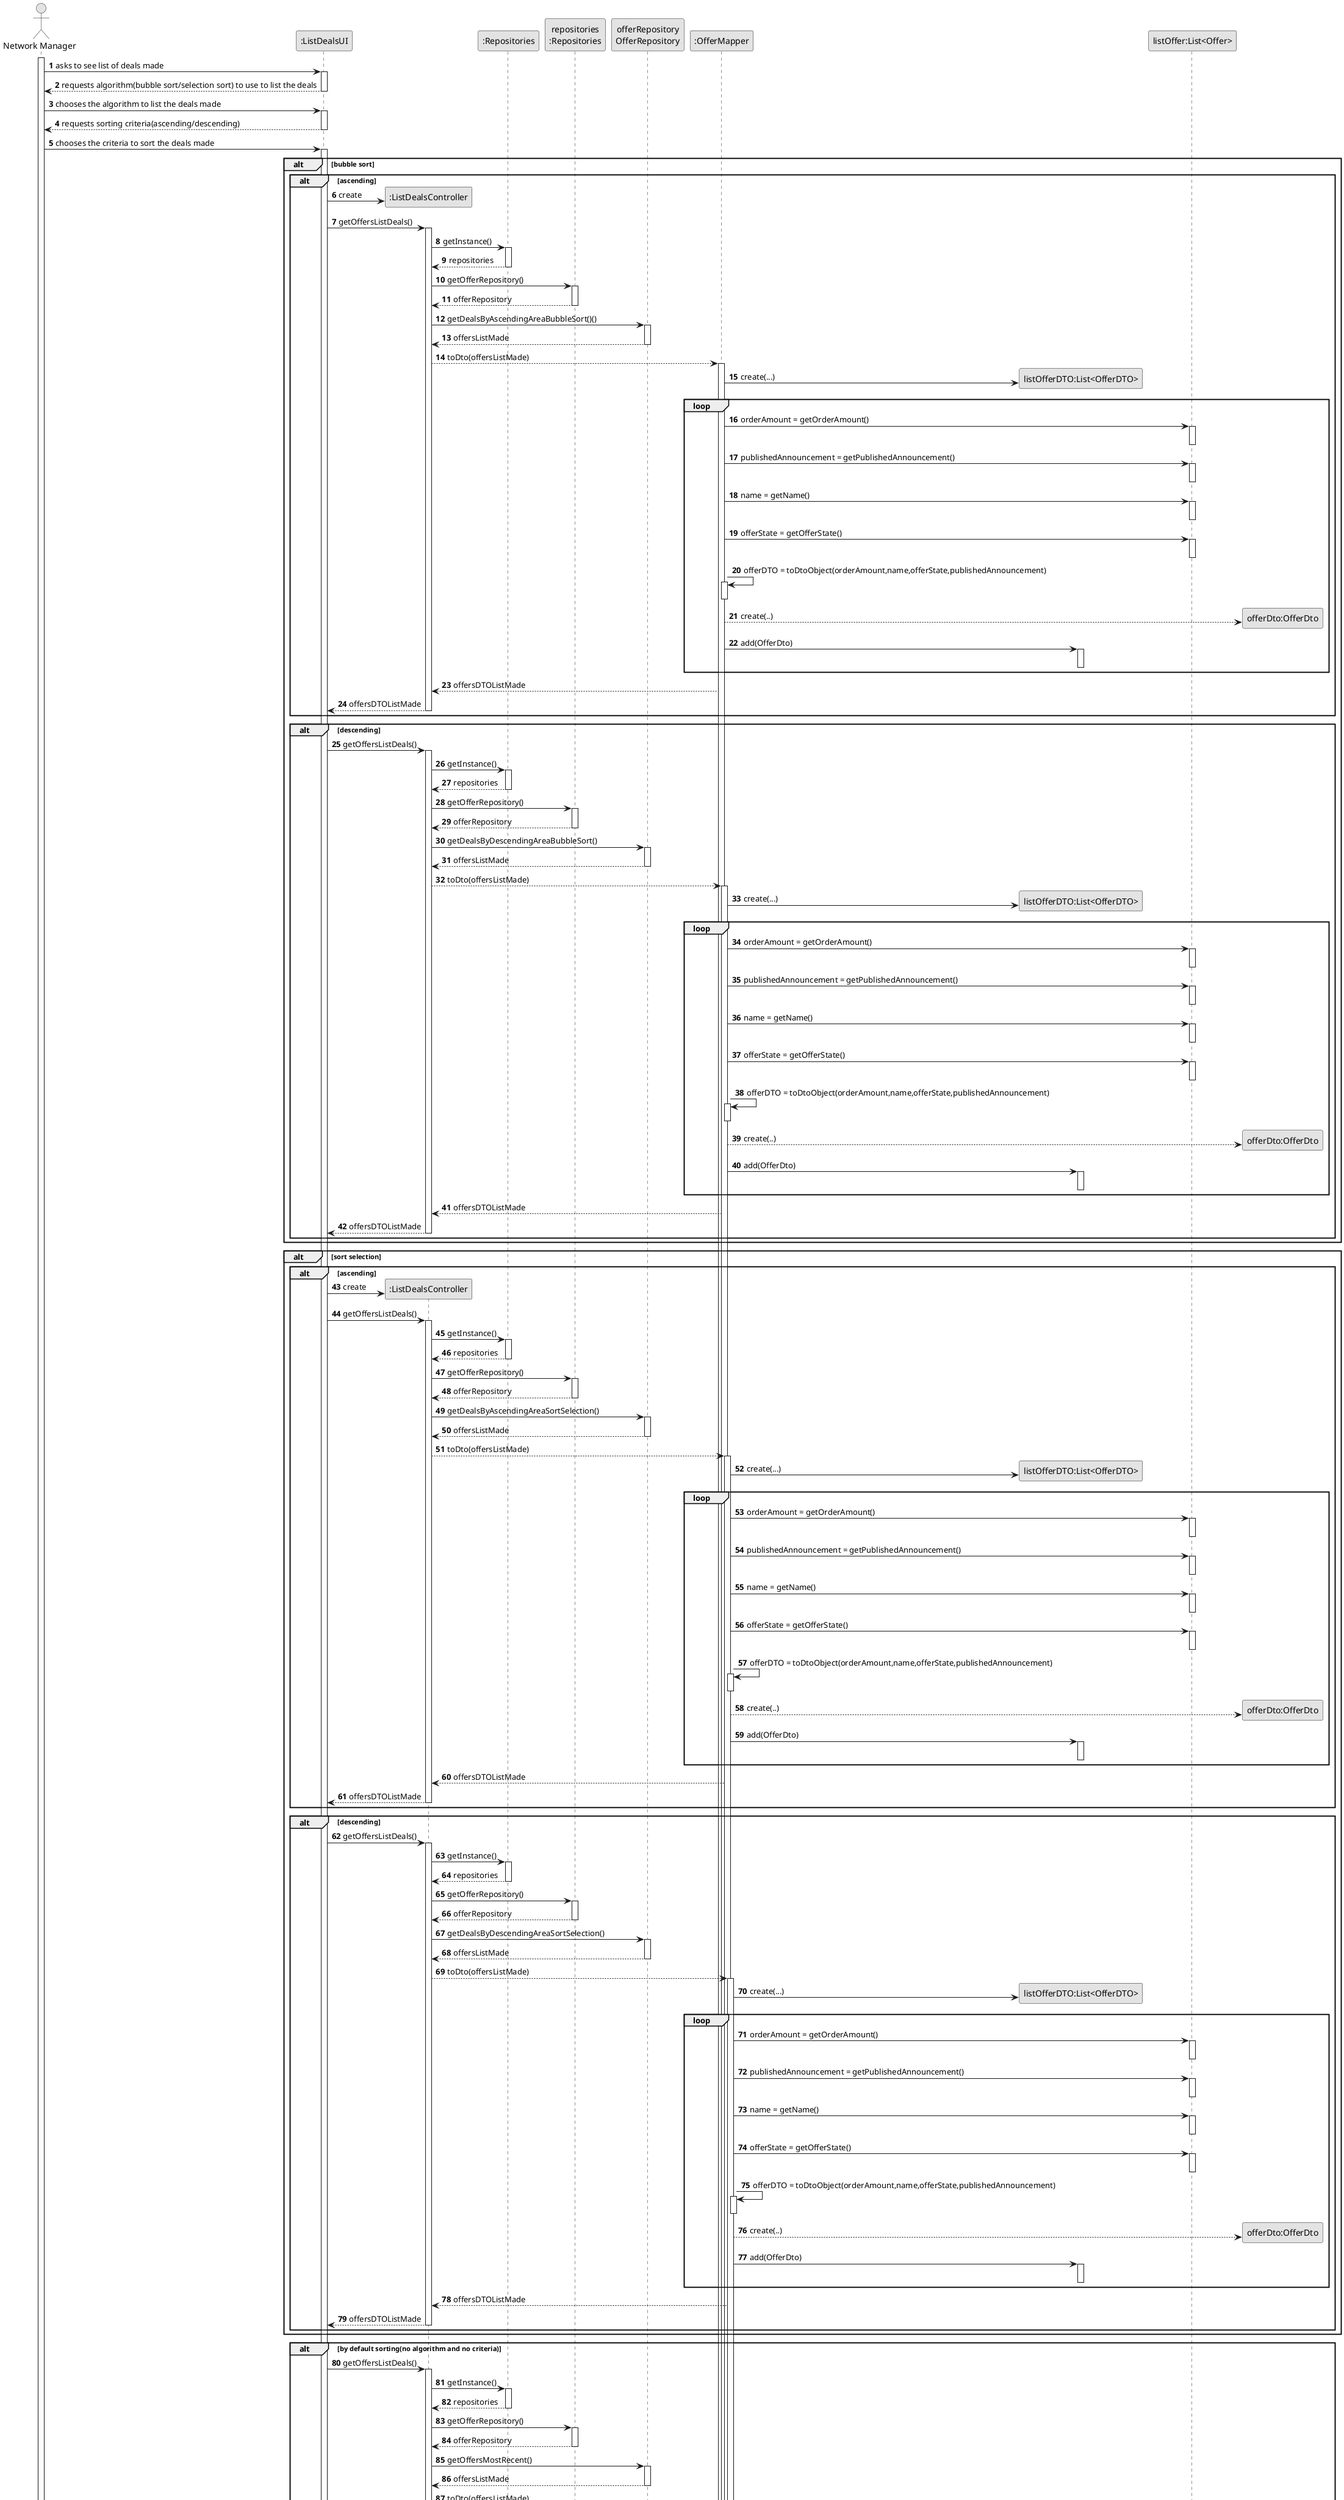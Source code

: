 @startuml
skinparam monochrome true
skinparam packageStyle rectangle
skinparam shadowing false

autonumber

'hide footbox
actor "Network Manager" as NetworkManager
participant ":ListDealsUI" as ListDealsUI
participant ":ListDealsController" as ListDealsController
participant ":Repositories" as RepositorySingleton
participant "repositories\n:Repositories" as PLAT
participant "offerRepository\nOfferRepository" as OfferRepository
participant ":OfferMapper" as OfferMapper
participant "listOfferDTO:List<OfferDTO>" as ListOfferDto
participant "listOffer:List<Offer>" as ListOffer
participant "offerDto:OfferDto" as OfferDto

activate NetworkManager

        NetworkManager -> ListDealsUI : asks to see list of deals made
        activate ListDealsUI

        ListDealsUI --> NetworkManager: requests algorithm(bubble sort/selection sort) to use to list the deals
        deactivate ListDealsUI

         NetworkManager -> ListDealsUI : chooses the algorithm to list the deals made
                activate ListDealsUI

                ListDealsUI --> NetworkManager: requests sorting criteria(ascending/descending)
                deactivate ListDealsUI

     NetworkManager -> ListDealsUI : chooses the criteria to sort the deals made
                activate ListDealsUI

alt bubble sort

alt ascending


            ListDealsUI -> ListDealsController** : create

            ListDealsUI -> ListDealsController : getOffersListDeals()
            activate ListDealsController

                ListDealsController -> RepositorySingleton : getInstance()
                activate RepositorySingleton

                    RepositorySingleton --> ListDealsController: repositories
                deactivate RepositorySingleton

                ListDealsController -> PLAT : getOfferRepository()
                activate PLAT

                    PLAT --> ListDealsController: offerRepository
                deactivate PLAT

                ListDealsController -> OfferRepository : getDealsByAscendingAreaBubbleSort()()
                activate OfferRepository

                    OfferRepository --> ListDealsController : offersListMade
                deactivate OfferRepository

                ListDealsController --> OfferMapper : toDto(offersListMade)
                activate OfferMapper

                OfferMapper -> ListOfferDto** : create(...)
loop
                OfferMapper -> ListOffer : orderAmount = getOrderAmount()
                activate ListOffer
                deactivate ListOffer

                OfferMapper -> ListOffer : publishedAnnouncement = getPublishedAnnouncement()
                activate ListOffer
                deactivate ListOffer

                 OfferMapper -> ListOffer : name = getName()
                 activate ListOffer
                 deactivate ListOffer

                 OfferMapper -> ListOffer: offerState = getOfferState()
                 activate ListOffer
                 deactivate ListOffer

                 OfferMapper -> OfferMapper: offerDTO = toDtoObject(orderAmount,name,offerState,publishedAnnouncement)
                 activate OfferMapper
                 deactivate OfferMapper

                 OfferMapper --> OfferDto**: create(..)

                 OfferMapper -> ListOfferDto: add(OfferDto)
                 activate ListOfferDto
                 deactivate ListOfferDto
end
                 OfferMapper --> ListDealsController: offersDTOListMade


                ListDealsController --> ListDealsUI : offersDTOListMade
            deactivate ListDealsController








end

alt descending


'
            ListDealsUI -> ListDealsController : getOffersListDeals()
            activate ListDealsController

                ListDealsController -> RepositorySingleton : getInstance()
                activate RepositorySingleton

                    RepositorySingleton --> ListDealsController: repositories
                deactivate RepositorySingleton

                ListDealsController -> PLAT : getOfferRepository()
                activate PLAT

                    PLAT --> ListDealsController: offerRepository
                deactivate PLAT

                ListDealsController -> OfferRepository : getDealsByDescendingAreaBubbleSort()
                activate OfferRepository

                    OfferRepository --> ListDealsController : offersListMade
                deactivate OfferRepository

                ListDealsController --> OfferMapper : toDto(offersListMade)
                activate OfferMapper

                OfferMapper -> ListOfferDto** : create(...)
loop
                OfferMapper -> ListOffer : orderAmount = getOrderAmount()
                activate ListOffer
                deactivate ListOffer

                OfferMapper -> ListOffer : publishedAnnouncement = getPublishedAnnouncement()
                activate ListOffer
                deactivate ListOffer

                 OfferMapper -> ListOffer : name = getName()
                 activate ListOffer
                 deactivate ListOffer

                 OfferMapper -> ListOffer: offerState = getOfferState()
                 activate ListOffer
                 deactivate ListOffer

                 OfferMapper -> OfferMapper: offerDTO = toDtoObject(orderAmount,name,offerState,publishedAnnouncement)
                 activate OfferMapper
                 deactivate OfferMapper

                 OfferMapper --> OfferDto**: create(..)

                 OfferMapper -> ListOfferDto: add(OfferDto)
                 activate ListOfferDto
                 deactivate ListOfferDto
end
                 OfferMapper --> ListDealsController: offersDTOListMade


                ListDealsController --> ListDealsUI : offersDTOListMade
            deactivate ListDealsController








    end
end

alt  sort selection

alt ascending


            ListDealsUI -> ListDealsController** : create

            ListDealsUI -> ListDealsController : getOffersListDeals()
            activate ListDealsController

                ListDealsController -> RepositorySingleton : getInstance()
                activate RepositorySingleton

                    RepositorySingleton --> ListDealsController: repositories
                deactivate RepositorySingleton

                ListDealsController -> PLAT : getOfferRepository()
                activate PLAT

                    PLAT --> ListDealsController: offerRepository
                deactivate PLAT

                ListDealsController -> OfferRepository : getDealsByAscendingAreaSortSelection()
                activate OfferRepository

                    OfferRepository --> ListDealsController : offersListMade
                deactivate OfferRepository

                ListDealsController --> OfferMapper : toDto(offersListMade)
                activate OfferMapper

                OfferMapper -> ListOfferDto** : create(...)
loop
                OfferMapper -> ListOffer : orderAmount = getOrderAmount()
                activate ListOffer
                deactivate ListOffer

                OfferMapper -> ListOffer : publishedAnnouncement = getPublishedAnnouncement()
                activate ListOffer
                deactivate ListOffer

                 OfferMapper -> ListOffer : name = getName()
                 activate ListOffer
                 deactivate ListOffer

                 OfferMapper -> ListOffer: offerState = getOfferState()
                 activate ListOffer
                 deactivate ListOffer

                 OfferMapper -> OfferMapper: offerDTO = toDtoObject(orderAmount,name,offerState,publishedAnnouncement)
                 activate OfferMapper
                 deactivate OfferMapper

                 OfferMapper --> OfferDto**: create(..)

                 OfferMapper -> ListOfferDto: add(OfferDto)
                 activate ListOfferDto
                 deactivate ListOfferDto
end
                 OfferMapper --> ListDealsController: offersDTOListMade


                ListDealsController --> ListDealsUI : offersDTOListMade
            deactivate ListDealsController








end

alt descending


'
            ListDealsUI -> ListDealsController : getOffersListDeals()
            activate ListDealsController

                ListDealsController -> RepositorySingleton : getInstance()
                activate RepositorySingleton

                    RepositorySingleton --> ListDealsController: repositories
                deactivate RepositorySingleton

                ListDealsController -> PLAT : getOfferRepository()
                activate PLAT

                    PLAT --> ListDealsController: offerRepository
                deactivate PLAT

                ListDealsController -> OfferRepository : getDealsByDescendingAreaSortSelection()
                activate OfferRepository

                    OfferRepository --> ListDealsController : offersListMade
                deactivate OfferRepository

                ListDealsController --> OfferMapper : toDto(offersListMade)
                activate OfferMapper

                OfferMapper -> ListOfferDto** : create(...)
loop
                OfferMapper -> ListOffer : orderAmount = getOrderAmount()
                activate ListOffer
                deactivate ListOffer

                OfferMapper -> ListOffer : publishedAnnouncement = getPublishedAnnouncement()
                activate ListOffer
                deactivate ListOffer

                 OfferMapper -> ListOffer : name = getName()
                 activate ListOffer
                 deactivate ListOffer

                 OfferMapper -> ListOffer: offerState = getOfferState()
                 activate ListOffer
                 deactivate ListOffer

                 OfferMapper -> OfferMapper: offerDTO = toDtoObject(orderAmount,name,offerState,publishedAnnouncement)
                 activate OfferMapper
                 deactivate OfferMapper

                 OfferMapper --> OfferDto**: create(..)

                 OfferMapper -> ListOfferDto: add(OfferDto)
                 activate ListOfferDto
                 deactivate ListOfferDto
end
                 OfferMapper --> ListDealsController: offersDTOListMade


                ListDealsController --> ListDealsUI : offersDTOListMade
            deactivate ListDealsController








    end
end


alt by default sorting(no algorithm and no criteria)

            ListDealsUI -> ListDealsController : getOffersListDeals()
            activate ListDealsController

                ListDealsController -> RepositorySingleton : getInstance()
                activate RepositorySingleton

                    RepositorySingleton --> ListDealsController: repositories
                deactivate RepositorySingleton

                ListDealsController -> PLAT : getOfferRepository()
                activate PLAT

                    PLAT --> ListDealsController: offerRepository
                deactivate PLAT

                ListDealsController -> OfferRepository : getOffersMostRecent()
                activate OfferRepository

                    OfferRepository --> ListDealsController : offersListMade
                deactivate OfferRepository

                ListDealsController --> OfferMapper : toDto(offersListMade)
                activate OfferMapper

                OfferMapper -> ListOfferDto** : create(...)
loop
                OfferMapper -> ListOffer : orderAmount = getOrderAmount()
                activate ListOffer
                deactivate ListOffer

                OfferMapper -> ListOffer : publishedAnnouncement = getPublishedAnnouncement()
                activate ListOffer
                deactivate ListOffer

                 OfferMapper -> ListOffer : name = getName()
                 activate ListOffer
                 deactivate ListOffer

                 OfferMapper -> ListOffer: offerState = getOfferState()
                 activate ListOffer
                 deactivate ListOffer

                 OfferMapper -> OfferMapper: offerDTO = toDtoObject(orderAmount,name,offerState,publishedAnnouncement)
                 activate OfferMapper
                 deactivate OfferMapper

                 OfferMapper --> OfferDto**: create(..)

                 OfferMapper -> ListOfferDto: add(OfferDto)
                 activate ListOfferDto
                 deactivate ListOfferDto
end
                 OfferMapper --> ListDealsController: offersDTOListMade


                ListDealsController --> ListDealsUI : offersDTOListMade
            deactivate ListDealsController








    end



 ListDealsUI --> NetworkManager : shows list deals
        deactivate ListDealsUI

    NetworkManager -> ListDealsUI : submits data
    activate ListDealsUI

            ListDealsUI --> NetworkManager: displays operation success
    deactivate ListDealsUI

deactivate NetworkManager

@enduml